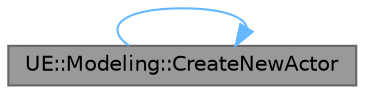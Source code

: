 digraph "UE::Modeling::CreateNewActor"
{
 // INTERACTIVE_SVG=YES
 // LATEX_PDF_SIZE
  bgcolor="transparent";
  edge [fontname=Helvetica,fontsize=10,labelfontname=Helvetica,labelfontsize=10];
  node [fontname=Helvetica,fontsize=10,shape=box,height=0.2,width=0.4];
  rankdir="LR";
  Node1 [id="Node000001",label="UE::Modeling::CreateNewActor",height=0.2,width=0.4,color="gray40", fillcolor="grey60", style="filled", fontcolor="black",tooltip="Create a new actor based on the data in CreateActorParams."];
  Node1 -> Node1 [id="edge1_Node000001_Node000001",color="steelblue1",style="solid",tooltip=" "];
}
